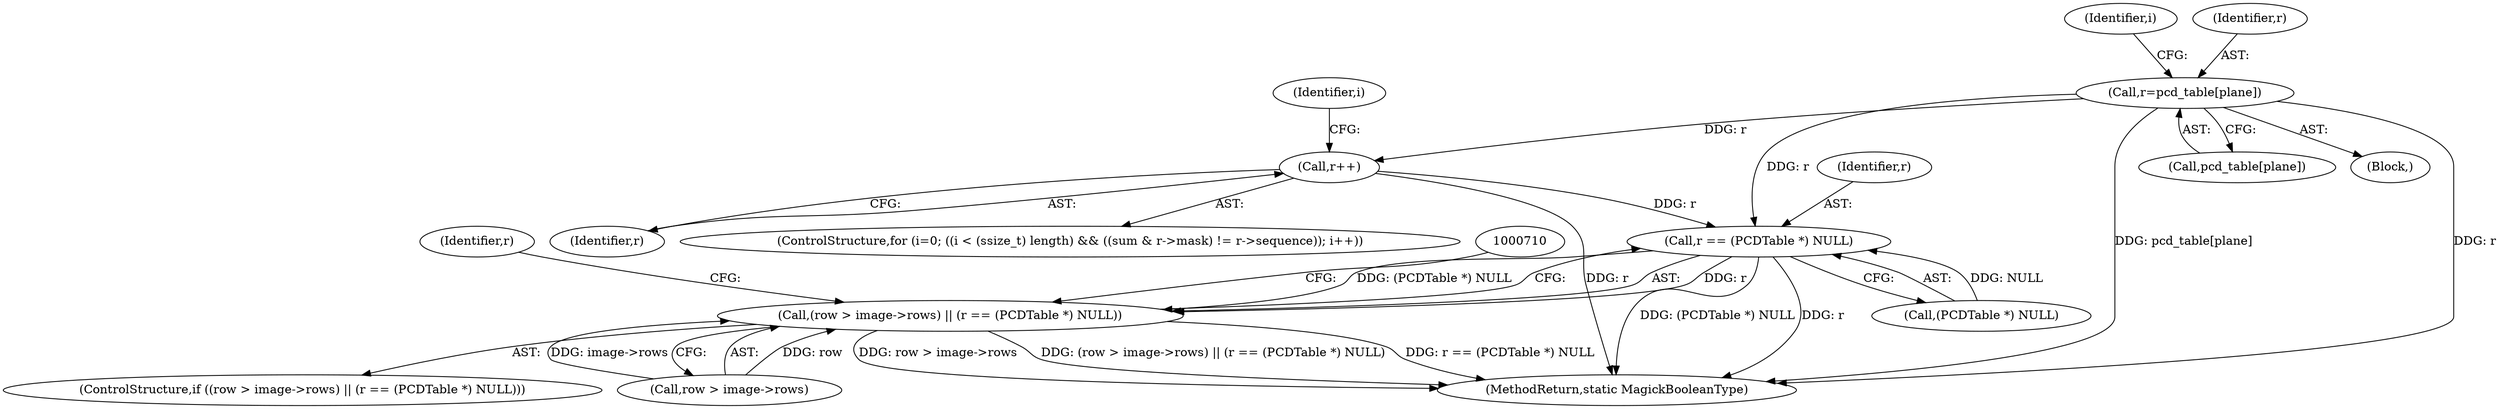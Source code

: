 digraph "0_ImageMagick_1e6a3ace073c9ec9c71e439c111d23c6e66cb6ae@array" {
"1000668" [label="(Call,r=pcd_table[plane])"];
"1000694" [label="(Call,r++)"];
"1000703" [label="(Call,r == (PCDTable *) NULL)"];
"1000697" [label="(Call,(row > image->rows) || (r == (PCDTable *) NULL))"];
"1000668" [label="(Call,r=pcd_table[plane])"];
"1000823" [label="(MethodReturn,static MagickBooleanType)"];
"1000694" [label="(Call,r++)"];
"1000697" [label="(Call,(row > image->rows) || (r == (PCDTable *) NULL))"];
"1000695" [label="(Identifier,r)"];
"1000675" [label="(Identifier,i)"];
"1000696" [label="(ControlStructure,if ((row > image->rows) || (r == (PCDTable *) NULL)))"];
"1000693" [label="(Identifier,i)"];
"1000669" [label="(Identifier,r)"];
"1000705" [label="(Call,(PCDTable *) NULL)"];
"1000703" [label="(Call,r == (PCDTable *) NULL)"];
"1000704" [label="(Identifier,r)"];
"1000673" [label="(ControlStructure,for (i=0; ((i < (ssize_t) length) && ((sum & r->mask) != r->sequence)); i++))"];
"1000698" [label="(Call,row > image->rows)"];
"1000739" [label="(Identifier,r)"];
"1000670" [label="(Call,pcd_table[plane])"];
"1000518" [label="(Block,)"];
"1000668" -> "1000518"  [label="AST: "];
"1000668" -> "1000670"  [label="CFG: "];
"1000669" -> "1000668"  [label="AST: "];
"1000670" -> "1000668"  [label="AST: "];
"1000675" -> "1000668"  [label="CFG: "];
"1000668" -> "1000823"  [label="DDG: pcd_table[plane]"];
"1000668" -> "1000823"  [label="DDG: r"];
"1000668" -> "1000694"  [label="DDG: r"];
"1000668" -> "1000703"  [label="DDG: r"];
"1000694" -> "1000673"  [label="AST: "];
"1000694" -> "1000695"  [label="CFG: "];
"1000695" -> "1000694"  [label="AST: "];
"1000693" -> "1000694"  [label="CFG: "];
"1000694" -> "1000823"  [label="DDG: r"];
"1000694" -> "1000703"  [label="DDG: r"];
"1000703" -> "1000697"  [label="AST: "];
"1000703" -> "1000705"  [label="CFG: "];
"1000704" -> "1000703"  [label="AST: "];
"1000705" -> "1000703"  [label="AST: "];
"1000697" -> "1000703"  [label="CFG: "];
"1000703" -> "1000823"  [label="DDG: (PCDTable *) NULL"];
"1000703" -> "1000823"  [label="DDG: r"];
"1000703" -> "1000697"  [label="DDG: r"];
"1000703" -> "1000697"  [label="DDG: (PCDTable *) NULL"];
"1000705" -> "1000703"  [label="DDG: NULL"];
"1000697" -> "1000696"  [label="AST: "];
"1000697" -> "1000698"  [label="CFG: "];
"1000698" -> "1000697"  [label="AST: "];
"1000710" -> "1000697"  [label="CFG: "];
"1000739" -> "1000697"  [label="CFG: "];
"1000697" -> "1000823"  [label="DDG: (row > image->rows) || (r == (PCDTable *) NULL)"];
"1000697" -> "1000823"  [label="DDG: r == (PCDTable *) NULL"];
"1000697" -> "1000823"  [label="DDG: row > image->rows"];
"1000698" -> "1000697"  [label="DDG: row"];
"1000698" -> "1000697"  [label="DDG: image->rows"];
}
